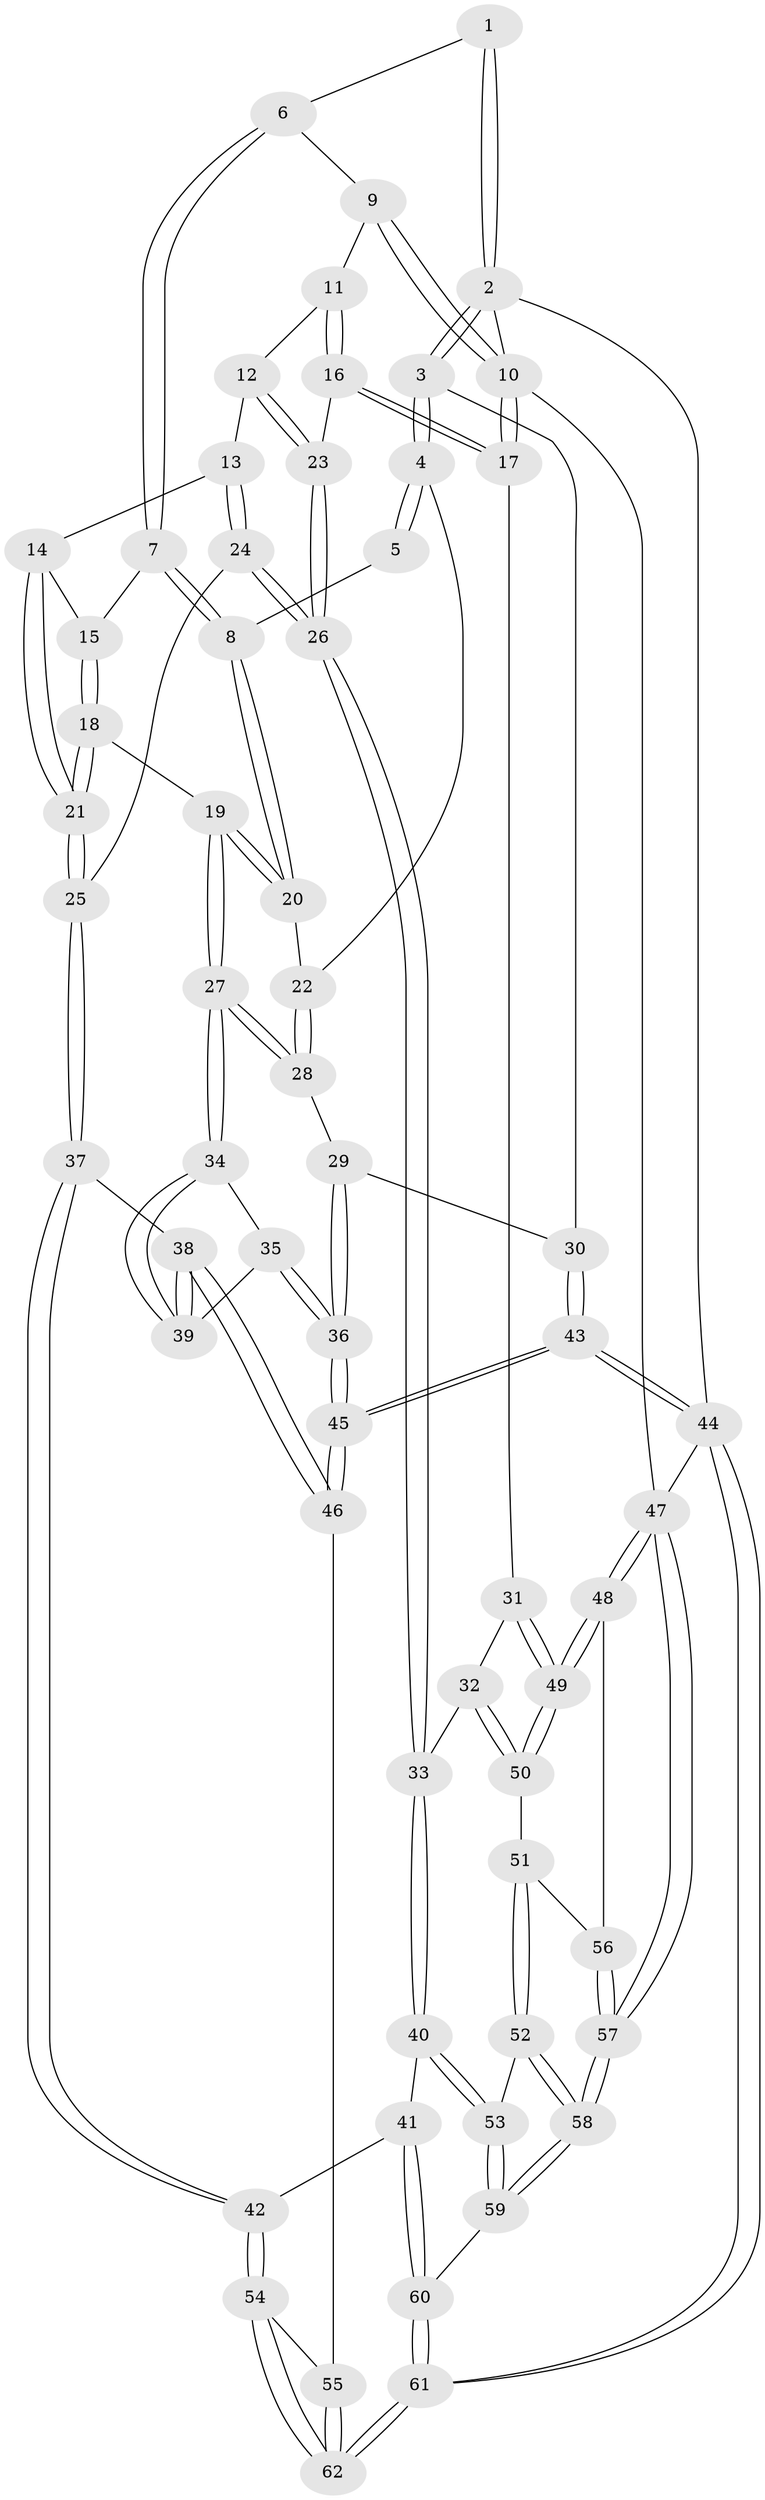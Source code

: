 // coarse degree distribution, {4: 0.4857142857142857, 5: 0.37142857142857144, 6: 0.05714285714285714, 3: 0.08571428571428572}
// Generated by graph-tools (version 1.1) at 2025/42/03/06/25 10:42:28]
// undirected, 62 vertices, 152 edges
graph export_dot {
graph [start="1"]
  node [color=gray90,style=filled];
  1 [pos="+0.33299143905002865+0"];
  2 [pos="+0+0"];
  3 [pos="+0+0.24176892719793167"];
  4 [pos="+0+0.2471043150614252"];
  5 [pos="+0.18004546765929832+0.11625341848032632"];
  6 [pos="+0.34828212578369233+0"];
  7 [pos="+0.3852871050525862+0.15309790108003027"];
  8 [pos="+0.18861850699487337+0.26680819853817833"];
  9 [pos="+0.6576502408048495+0"];
  10 [pos="+1+0"];
  11 [pos="+0.72216744479823+0.1049289115767188"];
  12 [pos="+0.6527326628362439+0.2382358614429298"];
  13 [pos="+0.6489673870360837+0.24104301654230917"];
  14 [pos="+0.5178734468276981+0.24714981147385892"];
  15 [pos="+0.40134349570273953+0.18978367490579376"];
  16 [pos="+1+0.25375178886609556"];
  17 [pos="+1+0.22198629233231576"];
  18 [pos="+0.3159161625526002+0.4310090160463096"];
  19 [pos="+0.30263434379203075+0.43472404287352984"];
  20 [pos="+0.18738101620992637+0.269401394814524"];
  21 [pos="+0.47939630764579694+0.4853157433262545"];
  22 [pos="+0.024718822889967372+0.2876181392257972"];
  23 [pos="+0.8514472414825925+0.40934818918518073"];
  24 [pos="+0.6090187681871077+0.5021076572043113"];
  25 [pos="+0.5083541962358397+0.5070177945235095"];
  26 [pos="+0.7677764090488276+0.5780392010849819"];
  27 [pos="+0.30076752325317363+0.4363238621456414"];
  28 [pos="+0.16539132711936036+0.43830963210131674"];
  29 [pos="+0.09919883879253613+0.4871418054804533"];
  30 [pos="+0+0.4239347086377901"];
  31 [pos="+1+0.5517265086848384"];
  32 [pos="+0.7951771681628732+0.6163261740753373"];
  33 [pos="+0.7708110152179449+0.5853678708384487"];
  34 [pos="+0.27242737599022754+0.5254490966613321"];
  35 [pos="+0.15698829074062184+0.6334533228520312"];
  36 [pos="+0.11707169056571583+0.6609438086084789"];
  37 [pos="+0.4341076106989765+0.7266160047658585"];
  38 [pos="+0.35915667607596125+0.704930495758494"];
  39 [pos="+0.33821845727916466+0.6744839489079407"];
  40 [pos="+0.4845303636456684+0.8005579919485505"];
  41 [pos="+0.4828299842243053+0.8003841366388965"];
  42 [pos="+0.47105000787295026+0.7974152613064566"];
  43 [pos="+0+0.8773329474430589"];
  44 [pos="+0+1"];
  45 [pos="+0.039243678345071385+0.7804921892244238"];
  46 [pos="+0.13647298068633393+0.7931630349598026"];
  47 [pos="+1+1"];
  48 [pos="+1+0.882756029438216"];
  49 [pos="+1+0.7242875983309248"];
  50 [pos="+0.8201066186706852+0.7231657857356646"];
  51 [pos="+0.8186520880946777+0.7575579239155529"];
  52 [pos="+0.7459249427780338+0.8348057185289447"];
  53 [pos="+0.6121446563665544+0.8665445930222745"];
  54 [pos="+0.45099414149566347+0.8209237113302859"];
  55 [pos="+0.2646772231581714+0.872276182187542"];
  56 [pos="+0.8827682700689973+0.8235031703247712"];
  57 [pos="+1+1"];
  58 [pos="+0.7925000364262375+1"];
  59 [pos="+0.6117715531148731+1"];
  60 [pos="+0.5726073272388565+1"];
  61 [pos="+0.3371999006740656+1"];
  62 [pos="+0.3397428578737731+1"];
  1 -- 2;
  1 -- 2;
  1 -- 6;
  2 -- 3;
  2 -- 3;
  2 -- 10;
  2 -- 44;
  3 -- 4;
  3 -- 4;
  3 -- 30;
  4 -- 5;
  4 -- 5;
  4 -- 22;
  5 -- 8;
  6 -- 7;
  6 -- 7;
  6 -- 9;
  7 -- 8;
  7 -- 8;
  7 -- 15;
  8 -- 20;
  8 -- 20;
  9 -- 10;
  9 -- 10;
  9 -- 11;
  10 -- 17;
  10 -- 17;
  10 -- 47;
  11 -- 12;
  11 -- 16;
  11 -- 16;
  12 -- 13;
  12 -- 23;
  12 -- 23;
  13 -- 14;
  13 -- 24;
  13 -- 24;
  14 -- 15;
  14 -- 21;
  14 -- 21;
  15 -- 18;
  15 -- 18;
  16 -- 17;
  16 -- 17;
  16 -- 23;
  17 -- 31;
  18 -- 19;
  18 -- 21;
  18 -- 21;
  19 -- 20;
  19 -- 20;
  19 -- 27;
  19 -- 27;
  20 -- 22;
  21 -- 25;
  21 -- 25;
  22 -- 28;
  22 -- 28;
  23 -- 26;
  23 -- 26;
  24 -- 25;
  24 -- 26;
  24 -- 26;
  25 -- 37;
  25 -- 37;
  26 -- 33;
  26 -- 33;
  27 -- 28;
  27 -- 28;
  27 -- 34;
  27 -- 34;
  28 -- 29;
  29 -- 30;
  29 -- 36;
  29 -- 36;
  30 -- 43;
  30 -- 43;
  31 -- 32;
  31 -- 49;
  31 -- 49;
  32 -- 33;
  32 -- 50;
  32 -- 50;
  33 -- 40;
  33 -- 40;
  34 -- 35;
  34 -- 39;
  34 -- 39;
  35 -- 36;
  35 -- 36;
  35 -- 39;
  36 -- 45;
  36 -- 45;
  37 -- 38;
  37 -- 42;
  37 -- 42;
  38 -- 39;
  38 -- 39;
  38 -- 46;
  38 -- 46;
  40 -- 41;
  40 -- 53;
  40 -- 53;
  41 -- 42;
  41 -- 60;
  41 -- 60;
  42 -- 54;
  42 -- 54;
  43 -- 44;
  43 -- 44;
  43 -- 45;
  43 -- 45;
  44 -- 61;
  44 -- 61;
  44 -- 47;
  45 -- 46;
  45 -- 46;
  46 -- 55;
  47 -- 48;
  47 -- 48;
  47 -- 57;
  47 -- 57;
  48 -- 49;
  48 -- 49;
  48 -- 56;
  49 -- 50;
  49 -- 50;
  50 -- 51;
  51 -- 52;
  51 -- 52;
  51 -- 56;
  52 -- 53;
  52 -- 58;
  52 -- 58;
  53 -- 59;
  53 -- 59;
  54 -- 55;
  54 -- 62;
  54 -- 62;
  55 -- 62;
  55 -- 62;
  56 -- 57;
  56 -- 57;
  57 -- 58;
  57 -- 58;
  58 -- 59;
  58 -- 59;
  59 -- 60;
  60 -- 61;
  60 -- 61;
  61 -- 62;
  61 -- 62;
}
